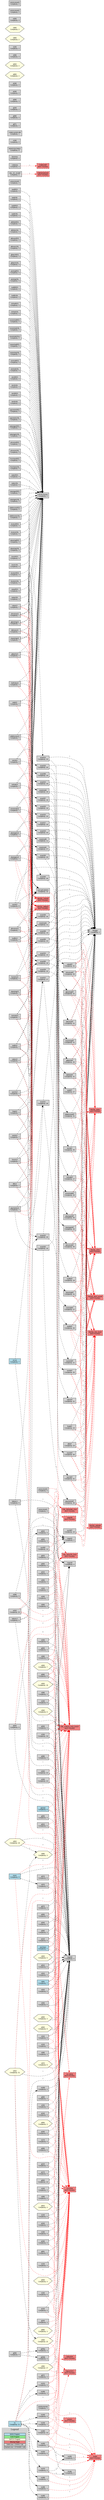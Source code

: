 digraph CallGraph {
    rankdir=LR;
    node [fontname="Arial", fontsize=10];
    edge [fontname="Arial", fontsize=8];

    subgraph cluster_legend {
        label="Legend";
        style=filled;
        color=lightgrey;
        node [shape=plaintext];
        legend [label=<
            <TABLE BORDER="0" CELLBORDER="1" CELLSPACING="0">
                <TR><TD BGCOLOR="lightblue">MAIN Program</TD></TR>
                <TR><TD BGCOLOR="lightgreen">SUB Program</TD></TR>
                <TR><TD BGCOLOR="lightyellow">BATCH Program</TD></TR>
                <TR><TD BGCOLOR="lightcoral">Missing Target</TD></TR>
                <TR><TD>Solid Line = STATIC Call</TD></TR>
                <TR><TD>Dashed Line = DYNAMIC Call</TD></TR>
            </TABLE>
        >];
    }

    "ACAS-Sysout" [shape=box, style="filled", fillcolor="lightgray", label="ACAS-Sysout\nComplexity: 2"];
    "ACAS" [shape=box, style="filled", fillcolor="lightblue", label="ACAS\nComplexity: 7"];
    "acas-get-params" [shape=box, style="filled", fillcolor="lightgray", label="acas-get-params\nComplexity: 10"];
    "takeon-1" [shape=box, style="filled", fillcolor="lightgray", label="takeon-1\nComplexity: 5"];
    "takeon-2" [shape=box, style="filled", fillcolor="lightgray", label="takeon-2\nComplexity: 5"];
    "acas000" [shape=box, style="filled", fillcolor="lightgray", label="acas000\nComplexity: 18"];
    "acas004" [shape=box, style="filled", fillcolor="lightgray", label="acas004\nComplexity: 26"];
    "acas005" [shape=box, style="filled", fillcolor="lightgray", label="acas005\nComplexity: 25"];
    "acas006" [shape=box, style="filled", fillcolor="lightgray", label="acas006\nComplexity: 18"];
    "acas007" [shape=box, style="filled", fillcolor="lightgray", label="acas007\nComplexity: 18"];
    "acas008" [shape=box, style="filled", fillcolor="lightgray", label="acas008\nComplexity: 19"];
    "acas010" [shape=box, style="filled", fillcolor="lightgray", label="acas010\nComplexity: 15"];
    "acas011" [shape=box, style="filled", fillcolor="lightgray", label="acas011\nComplexity: 28"];
    "acas012" [shape=box, style="filled", fillcolor="lightgray", label="acas012\nComplexity: 27"];
    "acas013" [shape=box, style="filled", fillcolor="lightgray", label="acas013\nComplexity: 25"];
    "acas014" [shape=box, style="filled", fillcolor="lightgray", label="acas014\nComplexity: 18"];
    "acas015" [shape=box, style="filled", fillcolor="lightgray", label="acas015\nComplexity: 25"];
    "acas016" [shape=box, style="filled", fillcolor="lightgray", label="acas016\nComplexity: 26"];
    "acas017" [shape=box, style="filled", fillcolor="lightgray", label="acas017\nComplexity: 18"];
    "acas019" [shape=box, style="filled", fillcolor="lightgray", label="acas019\nComplexity: 25"];
    "acas022" [shape=box, style="filled", fillcolor="lightgray", label="acas022\nComplexity: 26"];
    "acas023" [shape=box, style="filled", fillcolor="lightgray", label="acas023\nComplexity: 18"];
    "acas026" [shape=box, style="filled", fillcolor="lightgray", label="acas026\nComplexity: 26"];
    "acas029" [shape=box, style="filled", fillcolor="lightgray", label="acas029\nComplexity: 25"];
    "acas030" [shape=box, style="filled", fillcolor="lightgray", label="acas030\nComplexity: 26"];
    "acas032" [shape=box, style="filled", fillcolor="lightgray", label="acas032\nComplexity: 18"];
    "acasconvert1" [shape=box, style="filled", fillcolor="lightgray", label="acasconvert1\nComplexity: 5"];
    "acasconvert2" [shape=box, style="filled", fillcolor="lightgray", label="acasconvert2\nComplexity: 2"];
    "acasconvert3" [shape=box, style="filled", fillcolor="lightgray", label="acasconvert3\nComplexity: 5"];
    "acasirsub1" [shape=box, style="filled", fillcolor="lightgray", label="acasirsub1\nComplexity: 27"];
    "acasirsub3" [shape=box, style="filled", fillcolor="lightgray", label="acasirsub3\nComplexity: 11"];
    "acasirsub4" [shape=box, style="filled", fillcolor="lightgray", label="acasirsub4\nComplexity: 18"];
    "acasirsub5" [shape=box, style="filled", fillcolor="lightgray", label="acasirsub5\nComplexity: 11"];
    "analLD" [shape=box, style="filled", fillcolor="lightgray", label="analLD\nComplexity: 7"];
    "analMT" [shape=box, style="filled", fillcolor="lightgray", label="analMT\nComplexity: 27"];
    "analRES" [shape=box, style="filled", fillcolor="lightgray", label="analRES\nComplexity: 3"];
    "analUNL" [shape=box, style="filled", fillcolor="lightgray", label="analUNL\nComplexity: 3"];
    "auditLD" [shape=box, style="filled", fillcolor="lightgray", label="auditLD\nComplexity: 7"];
    "auditLD" [shape=box, style="filled", fillcolor="lightgray", label="auditLD\nComplexity: 7"];
    "auditMT" [shape=box, style="filled", fillcolor="lightgray", label="auditMT\nComplexity: 30"];
    "auditRES" [shape=box, style="filled", fillcolor="lightgray", label="auditRES\nComplexity: 3"];
    "auditUNL" [shape=box, style="filled", fillcolor="lightgray", label="auditUNL\nComplexity: 3"];
    "CBL_OC_DUMP" [shape=box, style="filled", fillcolor="lightgray", label="CBL_OC_DUMP\nComplexity: 6"];
    "cobdump" [shape=box, style="filled", fillcolor="lightgray", label="cobdump\nComplexity: 3"];
    "DelFolioLD" [shape=box, style="filled", fillcolor="lightgray", label="DelFolioLD\nComplexity: 7"];
    "delfolioMT" [shape=box, style="filled", fillcolor="lightgray", label="delfolioMT\nComplexity: 31"];
    "delfolioRES" [shape=box, style="filled", fillcolor="lightgray", label="delfolioRES\nComplexity: 3"];
    "delfolioUNL" [shape=box, style="filled", fillcolor="lightgray", label="delfolioUNL\nComplexity: 3"];
    "deliveryLD" [shape=box, style="filled", fillcolor="lightgray", label="deliveryLD\nComplexity: 7"];
    "deliveryMT" [shape=box, style="filled", fillcolor="lightgray", label="deliveryMT\nComplexity: 31"];
    "deliveryRES" [shape=box, style="filled", fillcolor="lightgray", label="deliveryRES\nComplexity: 3"];
    "deliveryUNL" [shape=box, style="filled", fillcolor="lightgray", label="deliveryUNL\nComplexity: 3"];
    "dfltLD" [shape=box, style="filled", fillcolor="lightgray", label="dfltLD\nComplexity: 7"];
    "dfltMT" [shape=box, style="filled", fillcolor="lightgray", label="dfltMT\nComplexity: 19"];
    "dummmy" [shape=box, style="filled", fillcolor="lightgray", label="dummmy\nComplexity: 2"];
    "fhlogger" [shape=box, style="filled", fillcolor="lightgray", label="fhlogger\nComplexity: 2"];
    "finalLD" [shape=box, style="filled", fillcolor="lightgray", label="finalLD\nComplexity: 7"];
    "finalMT" [shape=box, style="filled", fillcolor="lightgray", label="finalMT\nComplexity: 19"];
    "glbatchLD" [shape=box, style="filled", fillcolor="lightgray", label="glbatchLD\nComplexity: 7"];
    "glbatchMT" [shape=box, style="filled", fillcolor="lightgray", label="glbatchMT\nComplexity: 30"];
    "glbatchRES" [shape=box, style="filled", fillcolor="lightgray", label="glbatchRES\nComplexity: 3"];
    "glbatchUNL" [shape=box, style="filled", fillcolor="lightgray", label="glbatchUNL\nComplexity: 3"];
    "glpostingLD" [shape=box, style="filled", fillcolor="lightgray", label="glpostingLD\nComplexity: 7"];
    "glpostingMT" [shape=box, style="filled", fillcolor="lightgray", label="glpostingMT\nComplexity: 31"];
    "postingRES" [shape=box, style="filled", fillcolor="lightgray", label="postingRES\nComplexity: 3"];
    "postingUNL" [shape=box, style="filled", fillcolor="lightgray", label="postingUNL\nComplexity: 3"];
    "irsdfltLD" [shape=box, style="filled", fillcolor="lightgray", label="irsdfltLD\nComplexity: 7"];
    "irsdfltMT" [shape=box, style="filled", fillcolor="lightgray", label="irsdfltMT\nComplexity: 18"];
    "irsdfltRES" [shape=box, style="filled", fillcolor="lightgray", label="irsdfltRES\nComplexity: 3"];
    "irsdfltUNL" [shape=box, style="filled", fillcolor="lightgray", label="irsdfltUNL\nComplexity: 3"];
    "irsfinalLD" [shape=box, style="filled", fillcolor="lightgray", label="irsfinalLD\nComplexity: 7"];
    "irsfinalMT" [shape=box, style="filled", fillcolor="lightgray", label="irsfinalMT\nComplexity: 17"];
    "irsfinalRES" [shape=box, style="filled", fillcolor="lightgray", label="irsfinalRES\nComplexity: 3"];
    "irsfinalUNL" [shape=box, style="filled", fillcolor="lightgray", label="irsfinalUNL\nComplexity: 3"];
    "irsnominalLD" [shape=box, style="filled", fillcolor="lightgray", label="irsnominalLD\nComplexity: 7"];
    "irsnominalMT" [shape=box, style="filled", fillcolor="lightgray", label="irsnominalMT\nComplexity: 34"];
    "irsnominalRES" [shape=box, style="filled", fillcolor="lightgray", label="irsnominalRES\nComplexity: 3"];
    "irsnominalUNL" [shape=box, style="filled", fillcolor="lightgray", label="irsnominalUNL\nComplexity: 3"];
    "irsnominalUNL2" [shape=box, style="filled", fillcolor="lightgray", label="irsnominalUNL2\nComplexity: 3"];
    "irspostingLD" [shape=box, style="filled", fillcolor="lightgray", label="irspostingLD\nComplexity: 7"];
    "irspostingMT" [shape=box, style="filled", fillcolor="lightgray", label="irspostingMT\nComplexity: 31"];
    "irspostingRES" [shape=box, style="filled", fillcolor="lightgray", label="irspostingRES\nComplexity: 3"];
    "irspostingUNL" [shape=box, style="filled", fillcolor="lightgray", label="irspostingUNL\nComplexity: 3"];
    "MAKESQLTABLE" [shape=box, style="filled", fillcolor="lightgray", label="MAKESQLTABLE\nComplexity: 8"];
    "MAKESQLTABLE" [shape=box, style="filled", fillcolor="lightgray", label="MAKESQLTABLE\nComplexity: 8"];
    "maps01" [shape=box, style="filled", fillcolor="lightgray", label="maps01\nComplexity: 2"];
    "maps04" [shape=box, style="filled", fillcolor="lightgray", label="maps04\nComplexity: 3"];
    "maps09" [shape=box, style="filled", fillcolor="lightgray", label="maps09\nComplexity: 4"];
    "nominalLD" [shape=box, style="filled", fillcolor="lightgray", label="nominalLD\nComplexity: 7"];
    "nominalMT" [shape=box, style="filled", fillcolor="lightgray", label="nominalMT\nComplexity: 27"];
    "nominalRES" [shape=box, style="filled", fillcolor="lightgray", label="nominalRES\nComplexity: 3"];
    "nominalUNL" [shape=box, style="filled", fillcolor="lightgray", label="nominalUNL\nComplexity: 3"];
    "otm3LD" [shape=box, style="filled", fillcolor="lightgray", label="otm3LD\nComplexity: 7"];
    "otm3MT" [shape=box, style="filled", fillcolor="lightgray", label="otm3MT\nComplexity: 35"];
    "otm3RES" [shape=box, style="filled", fillcolor="lightgray", label="otm3RES\nComplexity: 3"];
    "otm3UNL" [shape=box, style="filled", fillcolor="lightgray", label="otm3UNL\nComplexity: 3"];
    "otm5LD" [shape=box, style="filled", fillcolor="lightgray", label="otm5LD\nComplexity: 7"];
    "otm5MT" [shape=box, style="filled", fillcolor="lightgray", label="otm5MT\nComplexity: 35"];
    "otm5RES" [shape=box, style="filled", fillcolor="lightgray", label="otm5RES\nComplexity: 3"];
    "otm5UNL" [shape=box, style="filled", fillcolor="lightgray", label="otm5UNL\nComplexity: 3"];
    "paymentsLD" [shape=box, style="filled", fillcolor="lightgray", label="paymentsLD\nComplexity: 7"];
    "paymentsMT" [shape=box, style="filled", fillcolor="lightgray", label="paymentsMT\nComplexity: 36"];
    "paymentsRES" [shape=box, style="filled", fillcolor="lightgray", label="paymentsRES\nComplexity: 3"];
    "paymentsUNL" [shape=box, style="filled", fillcolor="lightgray", label="paymentsUNL\nComplexity: 3"];
    "plautogenLD" [shape=box, style="filled", fillcolor="lightgray", label="plautogenLD\nComplexity: 7"];
    "plautogenMT" [shape=box, style="filled", fillcolor="lightgray", label="plautogenMT\nComplexity: 45"];
    "plautogenRES" [shape=box, style="filled", fillcolor="lightgray", label="plautogenRES\nComplexity: 3"];
    "plautogenUNL" [shape=box, style="filled", fillcolor="lightgray", label="plautogenUNL\nComplexity: 3"];
    "plinvoiceLD" [shape=box, style="filled", fillcolor="lightgray", label="plinvoiceLD\nComplexity: 7"];
    "plinvoiceMT" [shape=box, style="filled", fillcolor="lightgray", label="plinvoiceMT\nComplexity: 45"];
    "pInvoiceRES" [shape=box, style="filled", fillcolor="lightgray", label="pInvoiceRES\nComplexity: 3"];
    "pInvoiceUNL" [shape=box, style="filled", fillcolor="lightgray", label="pInvoiceUNL\nComplexity: 3"];
    "purchLD" [shape=box, style="filled", fillcolor="lightgray", label="purchLD\nComplexity: 7"];
    "purchMT" [shape=box, style="filled", fillcolor="lightgray", label="purchMT\nComplexity: 31"];
    "PurchaseRES" [shape=box, style="filled", fillcolor="lightgray", label="PurchaseRES\nComplexity: 3"];
    "PurchaseUNL" [shape=box, style="filled", fillcolor="lightgray", label="PurchaseUNL\nComplexity: 3"];
    "salesLD" [shape=box, style="filled", fillcolor="lightgray", label="salesLD\nComplexity: 7"];
    "salesMT" [shape=box, style="filled", fillcolor="lightgray", label="salesMT\nComplexity: 31"];
    "salesRES" [shape=box, style="filled", fillcolor="lightgray", label="salesRES\nComplexity: 3"];
    "salesUNL" [shape=box, style="filled", fillcolor="lightgray", label="salesUNL\nComplexity: 3"];
    "sendsomemail" [shape=box, style="filled", fillcolor="lightgray", label="sendsomemail\nComplexity: 3"];
    "sendsomemail" [shape=box, style="filled", fillcolor="lightgray", label="sendsomemail\nComplexity: 2"];
    "slautogenLD" [shape=box, style="filled", fillcolor="lightgray", label="slautogenLD\nComplexity: 7"];
    "slautogenMT" [shape=box, style="filled", fillcolor="lightgray", label="slautogenMT\nComplexity: 45"];
    "slautogenRES" [shape=box, style="filled", fillcolor="lightgray", label="slautogenRES\nComplexity: 3"];
    "slautogenUNL" [shape=box, style="filled", fillcolor="lightgray", label="slautogenUNL\nComplexity: 3"];
    "sldelinvnosLD" [shape=box, style="filled", fillcolor="lightgray", label="sldelinvnosLD\nComplexity: 7"];
    "sldelinvnosMT" [shape=box, style="filled", fillcolor="lightgray", label="sldelinvnosMT\nComplexity: 31"];
    "sldelinvnosRES" [shape=box, style="filled", fillcolor="lightgray", label="sldelinvnosRES\nComplexity: 3"];
    "sldelinvnosUNL" [shape=box, style="filled", fillcolor="lightgray", label="sldelinvnosUNL\nComplexity: 3"];
    "slinvoiceLD" [shape=box, style="filled", fillcolor="lightgray", label="slinvoiceLD\nComplexity: 7"];
    "slinvoiceMT" [shape=box, style="filled", fillcolor="lightgray", label="slinvoiceMT\nComplexity: 45"];
    "invoiceRES" [shape=box, style="filled", fillcolor="lightgray", label="invoiceRES\nComplexity: 3"];
    "invoiceUNL" [shape=box, style="filled", fillcolor="lightgray", label="invoiceUNL\nComplexity: 3"];
    "slpostingLD" [shape=box, style="filled", fillcolor="lightgray", label="slpostingLD\nComplexity: 7"];
    "slpostingMT" [shape=box, style="filled", fillcolor="lightgray", label="slpostingMT\nComplexity: 31"];
    "slpostingRES" [shape=box, style="filled", fillcolor="lightgray", label="slpostingRES\nComplexity: 3"];
    "slpostingUNL" [shape=box, style="filled", fillcolor="lightgray", label="slpostingUNL\nComplexity: 3"];
    "StockLD" [shape=box, style="filled", fillcolor="lightgray", label="StockLD\nComplexity: 7"];
    "stockMT" [shape=box, style="filled", fillcolor="lightgray", label="stockMT\nComplexity: 30"];
    "stockRES" [shape=box, style="filled", fillcolor="lightgray", label="stockRES\nComplexity: 3"];
    "stockUNL" [shape=box, style="filled", fillcolor="lightgray", label="stockUNL\nComplexity: 3"];
    "sys002" [shape=box, style="filled", fillcolor="lightgray", label="sys002\nComplexity: 13"];
    "sys4LD" [shape=box, style="filled", fillcolor="lightgray", label="sys4LD\nComplexity: 8"];
    "sys4MT" [shape=box, style="filled", fillcolor="lightgray", label="sys4MT\nComplexity: 19"];
    "SystemLD" [shape=box, style="filled", fillcolor="lightgray", label="SystemLD\nComplexity: 7"];
    "systemMT" [shape=box, style="filled", fillcolor="lightgray", label="systemMT\nComplexity: 21"];
    "SystemRES" [shape=box, style="filled", fillcolor="lightgray", label="SystemRES\nComplexity: 3"];
    "SystemUNL" [shape=box, style="filled", fillcolor="lightgray", label="SystemUNL\nComplexity: 3"];
    "valueLD" [shape=box, style="filled", fillcolor="lightgray", label="valueLD\nComplexity: 7"];
    "valueMT" [shape=box, style="filled", fillcolor="lightgray", label="valueMT\nComplexity: 31"];
    "valueRES" [shape=box, style="filled", fillcolor="lightgray", label="valueRES\nComplexity: 3"];
    "valueUNL" [shape=box, style="filled", fillcolor="lightgray", label="valueUNL\nComplexity: 3"];
    "xl150" [shape=box, style="filled", fillcolor="lightgray", label="xl150\nComplexity: 33"];
    "xl160" [shape=box, style="filled", fillcolor="lightgray", label="xl160\nComplexity: 2"];
    "create-system-dat" [shape=box, style="filled", fillcolor="lightgray", label="create-system-dat\nComplexity: 1"];
    "dummmy" [shape=box, style="filled", fillcolor="lightgray", label="dummmy\nComplexity: 2"];
    "general" [shape=box, style="filled", fillcolor="lightblue", label="general\nComplexity: 6"];
    "gl000" [shape=box, style="filled", fillcolor="lightgray", label="gl000\nComplexity: 4"];
    "gl020" [shape=box, style="filled", fillcolor="lightgray", label="gl020\nComplexity: 4"];
    "gl030" [shape=box, style="filled", fillcolor="lightgray", label="gl030\nComplexity: 10"];
    "gl050" [shape=box, style="filled", fillcolor="lightgray", label="gl050\nComplexity: 4"];
    "gl051" [shape=box, style="filled", fillcolor="lightgray", label="gl051\nComplexity: 6"];
    "gl060" [shape=box, style="filled", fillcolor="lightgray", label="gl060\nComplexity: 4"];
    "gl070" [shape=box, style="filled", fillcolor="lightgray", label="gl070\nComplexity: 3"];
    "gl071" [shape=box, style="filled", fillcolor="lightgray", label="gl071\nComplexity: 2"];
    "gl072" [shape=box, style="filled", fillcolor="lightgray", label="gl072\nComplexity: 3"];
    "gl080" [shape=box, style="filled", fillcolor="lightgray", label="gl080\nComplexity: 3"];
    "gl090" [shape=box, style="filled", fillcolor="lightgray", label="gl090\nComplexity: 4"];
    "gl090a" [shape=box, style="filled", fillcolor="lightgray", label="gl090a\nComplexity: 3"];
    "gl090b" [shape=box, style="filled", fillcolor="lightgray", label="gl090b\nComplexity: 3"];
    "gl100" [shape=box, style="filled", fillcolor="lightgray", label="gl100\nComplexity: 2"];
    "gl105" [shape=box, style="filled", fillcolor="lightgray", label="gl105\nComplexity: 3"];
    "gl120" [shape=box, style="filled", fillcolor="lightgray", label="gl120\nComplexity: 4"];
    "dummmy" [shape=box, style="filled", fillcolor="lightgray", label="dummmy\nComplexity: 2"];
    "irs" [shape=box, style="filled", fillcolor="lightblue", label="irs\nComplexity: 21"];
    "irs000" [shape=box, style="filled", fillcolor="lightgray", label="irs000\nComplexity: 3"];
    "irs010" [shape=box, style="filled", fillcolor="lightgray", label="irs010\nComplexity: 8"];
    "irs020" [shape=box, style="filled", fillcolor="lightgray", label="irs020\nComplexity: 6"];
    "irs030" [shape=box, style="filled", fillcolor="lightgray", label="irs030\nComplexity: 7"];
    "irs040" [shape=box, style="filled", fillcolor="lightgray", label="irs040\nComplexity: 4"];
    "irs050" [shape=box, style="filled", fillcolor="lightgray", label="irs050\nComplexity: 7"];
    "irs055" [shape=box, style="filled", fillcolor="lightgray", label="irs055\nComplexity: 3"];
    "irs060" [shape=box, style="filled", fillcolor="lightgray", label="irs060\nComplexity: 10"];
    "irs065" [shape=box, style="filled", fillcolor="lightgray", label="irs065\nComplexity: 3"];
    "irs070" [shape=box, style="filled", fillcolor="lightgray", label="irs070\nComplexity: 8"];
    "irs080" [shape=box, style="filled", fillcolor="lightgray", label="irs080\nComplexity: 3"];
    "irs085" [shape=box, style="filled", fillcolor="lightgray", label="irs085\nComplexity: 3"];
    "irs090" [shape=box, style="filled", fillcolor="lightgray", label="irs090\nComplexity: 3"];
    "irsubp" [shape=box, style="filled", fillcolor="lightgray", label="irsubp\nComplexity: 2"];
    "dummmy" [shape=box, style="filled", fillcolor="lightgray", label="dummmy\nComplexity: 2"];
    "pl000" [shape=box, style="filled", fillcolor="lightgray", label="pl000\nComplexity: 4"];
    "pl010" [shape=box, style="filled", fillcolor="lightgray", label="pl010\nComplexity: 5"];
    "pl015" [shape=box, style="filled", fillcolor="lightgray", label="pl015\nComplexity: 5"];
    "pl020" [shape=box, style="filled", fillcolor="lightgray", label="pl020\nComplexity: 8"];
    "pl025" [shape=box, style="filled", fillcolor="lightgray", label="pl025\nComplexity: 3"];
    "pl030" [shape=box, style="filled", fillcolor="lightgray", label="pl030\nComplexity: 4"];
    "pl040" [shape=box, style="filled", fillcolor="lightgray", label="pl040\nComplexity: 3"];
    "pl050" [shape=box, style="filled", fillcolor="lightgray", label="pl050\nComplexity: 5"];
    "pl055" [shape=box, style="filled", fillcolor="lightgray", label="pl055\nComplexity: 3"];
    "pl060" [shape=box, style="filled", fillcolor="lightgray", label="pl060\nComplexity: 8"];
    "pl070" [shape=box, style="filled", fillcolor="lightgray", label="pl070\nComplexity: 6"];
    "pl080" [shape=box, style="filled", fillcolor="lightgray", label="pl080\nComplexity: 4"];
    "pl085" [shape=box, style="filled", fillcolor="lightgray", label="pl085\nComplexity: 3"];
    "pl090" [shape=box, style="filled", fillcolor="lightgray", label="pl090\nComplexity: 3"];
    "pl095" [shape=box, style="filled", fillcolor="lightgray", label="pl095\nComplexity: 6"];
    "pl100" [shape=box, style="filled", fillcolor="lightgray", label="pl100\nComplexity: 4"];
    "pl115" [shape=box, style="filled", fillcolor="lightgray", label="pl115\nComplexity: 4"];
    "pl120" [shape=box, style="filled", fillcolor="lightgray", label="pl120\nComplexity: 8"];
    "pl130" [shape=box, style="filled", fillcolor="lightgray", label="pl130\nComplexity: 4"];
    "pl140" [shape=box, style="filled", fillcolor="lightgray", label="pl140\nComplexity: 5"];
    "pl160" [shape=box, style="filled", fillcolor="lightgray", label="pl160\nComplexity: 6"];
    "pl165" [shape=box, style="filled", fillcolor="lightgray", label="pl165\nComplexity: 2"];
    "pl170" [shape=box, style="filled", fillcolor="lightgray", label="pl170\nComplexity: 4"];
    "pl180" [shape=box, style="filled", fillcolor="lightgray", label="pl180\nComplexity: 2"];
    "pl190" [shape=box, style="filled", fillcolor="lightgray", label="pl190\nComplexity: 4"];
    "pl800" [shape=hexagon, style="filled", fillcolor="lightyellow", label="pl800\nComplexity: 2"];
    "pl900" [shape=hexagon, style="filled", fillcolor="lightyellow", label="pl900\nComplexity: 3"];
    "pl910" [shape=hexagon, style="filled", fillcolor="lightyellow", label="pl910\nComplexity: 4"];
    "pl920" [shape=hexagon, style="filled", fillcolor="lightyellow", label="pl920\nComplexity: 2"];
    "pl930" [shape=hexagon, style="filled", fillcolor="lightyellow", label="pl930\nComplexity: 4"];
    "pl940" [shape=hexagon, style="filled", fillcolor="lightyellow", label="pl940\nComplexity: 8"];
    "pl950" [shape=hexagon, style="filled", fillcolor="lightyellow", label="pl950\nComplexity: 4"];
    "pl960" [shape=hexagon, style="filled", fillcolor="lightyellow", label="pl960\nComplexity: 3"];
    "purchase" [shape=box, style="filled", fillcolor="lightblue", label="purchase\nComplexity: 7"];
    "sl810" [shape=hexagon, style="filled", fillcolor="lightyellow", label="sl810\nComplexity: 18"];
    "sl820" [shape=hexagon, style="filled", fillcolor="lightyellow", label="sl820\nComplexity: 5"];
    "sl830" [shape=hexagon, style="filled", fillcolor="lightyellow", label="sl830\nComplexity: 7"];
    "dummmy" [shape=box, style="filled", fillcolor="lightgray", label="dummmy\nComplexity: 2"];
    "sales" [shape=box, style="filled", fillcolor="lightblue", label="sales\nComplexity: 7"];
    "sl000" [shape=box, style="filled", fillcolor="lightgray", label="sl000\nComplexity: 4"];
    "sl010" [shape=box, style="filled", fillcolor="lightgray", label="sl010\nComplexity: 5"];
    "sl020" [shape=box, style="filled", fillcolor="lightgray", label="sl020\nComplexity: 5"];
    "sl050" [shape=box, style="filled", fillcolor="lightgray", label="sl050\nComplexity: 6"];
    "sl055" [shape=box, style="filled", fillcolor="lightgray", label="sl055\nComplexity: 3"];
    "sl060" [shape=box, style="filled", fillcolor="lightgray", label="sl060\nComplexity: 8"];
    "sl070" [shape=box, style="filled", fillcolor="lightgray", label="sl070\nComplexity: 6"];
    "sl080" [shape=box, style="filled", fillcolor="lightgray", label="sl080\nComplexity: 4"];
    "sl085" [shape=box, style="filled", fillcolor="lightgray", label="sl085\nComplexity: 3"];
    "sl090" [shape=box, style="filled", fillcolor="lightgray", label="sl090\nComplexity: 3"];
    "sl095" [shape=box, style="filled", fillcolor="lightgray", label="sl095\nComplexity: 6"];
    "sl100" [shape=box, style="filled", fillcolor="lightgray", label="sl100\nComplexity: 4"];
    "sl110" [shape=box, style="filled", fillcolor="lightgray", label="sl110\nComplexity: 9"];
    "sl115" [shape=box, style="filled", fillcolor="lightgray", label="sl115\nComplexity: 4"];
    "sl120" [shape=box, style="filled", fillcolor="lightgray", label="sl120\nComplexity: 7"];
    "sl130" [shape=box, style="filled", fillcolor="lightgray", label="sl130\nComplexity: 4"];
    "sl140" [shape=box, style="filled", fillcolor="lightgray", label="sl140\nComplexity: 5"];
    "sl160" [shape=box, style="filled", fillcolor="lightgray", label="sl160\nComplexity: 6"];
    "sl165" [shape=box, style="filled", fillcolor="lightgray", label="sl165\nComplexity: 2"];
    "sl170" [shape=box, style="filled", fillcolor="lightgray", label="sl170\nComplexity: 4"];
    "sl180" [shape=box, style="filled", fillcolor="lightgray", label="sl180\nComplexity: 4"];
    "sl190" [shape=box, style="filled", fillcolor="lightgray", label="sl190\nComplexity: 8"];
    "sl200" [shape=box, style="filled", fillcolor="lightgray", label="sl200\nComplexity: 4"];
    "sl800" [shape=hexagon, style="filled", fillcolor="lightyellow", label="sl800\nComplexity: 2"];
    "sl810" [shape=hexagon, style="filled", fillcolor="lightyellow", label="sl810\nComplexity: 18"];
    "sl820" [shape=hexagon, style="filled", fillcolor="lightyellow", label="sl820\nComplexity: 5"];
    "sl830" [shape=hexagon, style="filled", fillcolor="lightyellow", label="sl830\nComplexity: 7"];
    "sl900" [shape=hexagon, style="filled", fillcolor="lightyellow", label="sl900\nComplexity: 2"];
    "sl910" [shape=hexagon, style="filled", fillcolor="lightyellow", label="sl910\nComplexity: 31"];
    "sl920" [shape=hexagon, style="filled", fillcolor="lightyellow", label="sl920\nComplexity: 19"];
    "sl930" [shape=hexagon, style="filled", fillcolor="lightyellow", label="sl930\nComplexity: 22"];
    "sl940" [shape=hexagon, style="filled", fillcolor="lightyellow", label="sl940\nComplexity: 6"];
    "sl950" [shape=hexagon, style="filled", fillcolor="lightyellow", label="sl950\nComplexity: 17"];
    "sl960" [shape=hexagon, style="filled", fillcolor="lightyellow", label="sl960\nComplexity: 3"];
    "sl970" [shape=hexagon, style="filled", fillcolor="lightyellow", label="sl970\nComplexity: 6"];
    "acasconvert1" [shape=box, style="filled", fillcolor="lightgray", label="acasconvert1\nComplexity: 2"];
    "dummmy" [shape=box, style="filled", fillcolor="lightgray", label="dummmy\nComplexity: 2"];
    "st000" [shape=box, style="filled", fillcolor="lightgray", label="st000\nComplexity: 4"];
    "st010" [shape=box, style="filled", fillcolor="lightgray", label="st010\nComplexity: 23"];
    "st020" [shape=box, style="filled", fillcolor="lightgray", label="st020\nComplexity: 22"];
    "st030" [shape=box, style="filled", fillcolor="lightgray", label="st030\nComplexity: 22"];
    "st040" [shape=box, style="filled", fillcolor="lightgray", label="st040\nComplexity: 7"];
    "st050" [shape=box, style="filled", fillcolor="lightgray", label="st050\nComplexity: 4"];
    "st060" [shape=box, style="filled", fillcolor="lightgray", label="st060\nComplexity: 9"];
    "stock" [shape=box, style="filled", fillcolor="lightblue", label="stock\nComplexity: 9"];
    "stockconvert2" [shape=box, style="filled", fillcolor="lightgray", label="stockconvert2\nComplexity: 2"];
    "stockconvert3" [shape=box, style="filled", fillcolor="lightgray", label="stockconvert3\nComplexity: 2"];
    "C$PARAMSIZE" [shape=box, style="filled,dashed", fillcolor="lightcoral", label="C$PARAMSIZE\n(NOT FOUND)"];
    "MySQL_commit" [shape=box, style="filled,dashed", fillcolor="lightcoral", label="MySQL_commit\n(NOT FOUND)"];
    "MySQL_rollback" [shape=box, style="filled,dashed", fillcolor="lightcoral", label="MySQL_rollback\n(NOT FOUND)"];
    "CBL_CHECK_FILE_EXIST" [shape=box, style="filled,dashed", fillcolor="lightcoral", label="CBL_CHECK_FILE_EXIST\n(NOT FOUND)"];
    "CBL_RENAME_FILE" [shape=box, style="filled,dashed", fillcolor="lightcoral", label="CBL_RENAME_FILE\n(NOT FOUND)"];
    "CBL_DELETE_FILE" [shape=box, style="filled,dashed", fillcolor="lightcoral", label="CBL_DELETE_FILE\n(NOT FOUND)"];
    "MySQL_errno" [shape=box, style="filled,dashed", fillcolor="lightcoral", label="MySQL_errno\n(NOT FOUND)"];
    "MySQL_fetch_record" [shape=box, style="filled,dashed", fillcolor="lightcoral", label="MySQL_fetch_record\n(NOT FOUND)"];
    "MySQL_free_result" [shape=box, style="filled,dashed", fillcolor="lightcoral", label="MySQL_free_result\n(NOT FOUND)"];
    "MySQL_query" [shape=box, style="filled,dashed", fillcolor="lightcoral", label="MySQL_query\n(NOT FOUND)"];
    "COBDUMP" [shape=box, style="filled,dashed", fillcolor="lightcoral", label="COBDUMP\n(NOT FOUND)"];
    "SYSTEM" [shape=box, style="filled,dashed", fillcolor="lightcoral", label="SYSTEM\n(NOT FOUND)"];
    "irsubn" [shape=box, style="filled,dashed", fillcolor="lightcoral", label="irsubn\n(NOT FOUND)"];
    "scr_dump" [shape=box, style="filled,dashed", fillcolor="lightcoral", label="scr_dump\n(NOT FOUND)"];
    "C$JUSTIFY" [shape=box, style="filled,dashed", fillcolor="lightcoral", label="C$JUSTIFY\n(NOT FOUND)"];
    "MySQL_sqlstate" [shape=box, style="filled,dashed", fillcolor="lightcoral", label="MySQL_sqlstate\n(NOT FOUND)"];
    "system" [shape=box, style="filled,dashed", fillcolor="lightcoral", label="system\n(NOT FOUND)"];
    "C$SLEEP" [shape=box, style="filled,dashed", fillcolor="lightcoral", label="C$SLEEP\n(NOT FOUND)"];
    "maps99" [shape=box, style="filled,dashed", fillcolor="lightcoral", label="maps99\n(NOT FOUND)"];

    "ACAS" -> "acas000" [style="dashed", penwidth=1, color="black", label="1"];
    "ACAS" -> "maps04" [style="dashed", penwidth=1, color="black", label="2"];
    "CBL_OC_DUMP" -> "C$PARAMSIZE" [style="dashed", penwidth=1, color="red", label="1"];
    "DelFolioLD" -> "ACAS-Sysout" [style="dashed", penwidth=1, color="black", label="1"];
    "DelFolioLD" -> "MySQL_commit" [style="dashed", penwidth=1, color="red", label="1"];
    "DelFolioLD" -> "MySQL_rollback" [style="dashed", penwidth=1, color="red", label="1"];
    "DelFolioLD" -> "acas-get-params" [style="dashed", penwidth=1, color="black", label="1"];
    "DelFolioLD" -> "acas023" [style="dashed", penwidth=1, color="black", label="1"];
    "PurchaseRES" -> "ACAS-Sysout" [style="dashed", penwidth=1, color="black", label="1"];
    "PurchaseUNL" -> "ACAS-Sysout" [style="dashed", penwidth=1, color="black", label="1"];
    "StockLD" -> "ACAS-Sysout" [style="dashed", penwidth=1, color="black", label="1"];
    "StockLD" -> "MySQL_commit" [style="dashed", penwidth=1, color="red", label="1"];
    "StockLD" -> "MySQL_rollback" [style="dashed", penwidth=1, color="red", label="1"];
    "StockLD" -> "acas-get-params" [style="dashed", penwidth=1, color="black", label="1"];
    "StockLD" -> "acas011" [style="dashed", penwidth=1, color="black", label="1"];
    "SystemLD" -> "ACAS-Sysout" [style="dashed", penwidth=1, color="black", label="1"];
    "SystemLD" -> "MySQL_commit" [style="dashed", penwidth=1, color="red", label="1"];
    "SystemLD" -> "MySQL_rollback" [style="dashed", penwidth=1, color="red", label="1"];
    "SystemLD" -> "acas-get-params" [style="dashed", penwidth=1, color="black", label="1"];
    "SystemLD" -> "acas000" [style="dashed", penwidth=1, color="black", label="1"];
    "SystemRES" -> "ACAS-Sysout" [style="dashed", penwidth=1, color="black", label="1"];
    "SystemUNL" -> "ACAS-Sysout" [style="dashed", penwidth=1, color="black", label="1"];
    "acas-get-params" -> "CBL_CHECK_FILE_EXIST" [style="dashed", penwidth=1, color="red", label="1"];
    "acas000" -> "fhlogger" [style="dashed", penwidth=1, color="black", label="1"];
    "acas000" -> "systemMT" [style="dashed", penwidth=1, color="black", label="1"];
    "acas004" -> "fhlogger" [style="dashed", penwidth=1, color="black", label="1"];
    "acas004" -> "slautogenMT" [style="dashed", penwidth=1, color="black", label="1"];
    "acas005" -> "fhlogger" [style="dashed", penwidth=1, color="black", label="1"];
    "acas005" -> "nominalMT" [style="dashed", penwidth=1, color="black", label="1"];
    "acas006" -> "fhlogger" [style="dashed", penwidth=1, color="black", label="1"];
    "acas006" -> "glpostingMT" [style="dashed", penwidth=1, color="black", label="1"];
    "acas007" -> "fhlogger" [style="dashed", penwidth=1, color="black", label="1"];
    "acas007" -> "glbatchMT" [style="dashed", penwidth=1, color="black", label="1"];
    "acas008" -> "fhlogger" [style="dashed", penwidth=1, color="black", label="1"];
    "acas008" -> "slpostingMT" [style="dashed", penwidth=1, color="black", label="1"];
    "acas010" -> "auditMT" [style="dashed", penwidth=1, color="black", label="1"];
    "acas010" -> "fhlogger" [style="dashed", penwidth=1, color="black", label="1"];
    "acas011" -> "fhlogger" [style="dashed", penwidth=1, color="black", label="1"];
    "acas011" -> "stockMT" [style="dashed", penwidth=1, color="black", label="1"];
    "acas012" -> "fhlogger" [style="dashed", penwidth=1, color="black", label="1"];
    "acas012" -> "salesMT" [style="dashed", penwidth=1, color="black", label="1"];
    "acas013" -> "fhlogger" [style="dashed", penwidth=1, color="black", label="1"];
    "acas013" -> "valueMT" [style="dashed", penwidth=1, color="black", label="1"];
    "acas014" -> "deliveryMT" [style="dashed", penwidth=1, color="black", label="1"];
    "acas014" -> "fhlogger" [style="dashed", penwidth=1, color="black", label="1"];
    "acas015" -> "analMT" [style="dashed", penwidth=1, color="black", label="1"];
    "acas015" -> "fhlogger" [style="dashed", penwidth=1, color="black", label="1"];
    "acas016" -> "fhlogger" [style="dashed", penwidth=1, color="black", label="1"];
    "acas016" -> "slinvoiceMT" [style="dashed", penwidth=1, color="black", label="1"];
    "acas017" -> "fhlogger" [style="dashed", penwidth=1, color="black", label="1"];
    "acas017" -> "sldelinvnosMT" [style="dashed", penwidth=1, color="black", label="1"];
    "acas019" -> "fhlogger" [style="dashed", penwidth=1, color="black", label="1"];
    "acas019" -> "otm3MT" [style="dashed", penwidth=1, color="black", label="1"];
    "acas022" -> "fhlogger" [style="dashed", penwidth=1, color="black", label="1"];
    "acas022" -> "purchMT" [style="dashed", penwidth=1, color="black", label="1"];
    "acas023" -> "delfolioMT" [style="dashed", penwidth=1, color="black", label="1"];
    "acas023" -> "fhlogger" [style="dashed", penwidth=1, color="black", label="1"];
    "acas026" -> "fhlogger" [style="dashed", penwidth=1, color="black", label="1"];
    "acas026" -> "plinvoiceMT" [style="dashed", penwidth=1, color="black", label="1"];
    "acas029" -> "fhlogger" [style="dashed", penwidth=1, color="black", label="1"];
    "acas029" -> "otm5MT" [style="dashed", penwidth=1, color="black", label="1"];
    "acas030" -> "fhlogger" [style="dashed", penwidth=1, color="black", label="1"];
    "acas030" -> "plautogenMT" [style="dashed", penwidth=1, color="black", label="1"];
    "acas032" -> "fhlogger" [style="dashed", penwidth=1, color="black", label="1"];
    "acas032" -> "paymentsMT" [style="dashed", penwidth=1, color="black", label="1"];
    "acasconvert1" -> "CBL_CHECK_FILE_EXIST" [style="dashed", penwidth=1, color="red", label="1"];
    "acasconvert1" -> "CBL_RENAME_FILE" [style="dashed", penwidth=1, color="red", label="1"];
    "acasconvert3" -> "CBL_DELETE_FILE" [style="dashed", penwidth=1, color="red", label="1"];
    "acasconvert3" -> "CBL_RENAME_FILE" [style="dashed", penwidth=1, color="red", label="1"];
    "acasirsub1" -> "fhlogger" [style="dashed", penwidth=1, color="black", label="1"];
    "acasirsub1" -> "irsnominalMT" [style="dashed", penwidth=1, color="black", label="1"];
    "acasirsub3" -> "fhlogger" [style="dashed", penwidth=1, color="black", label="1"];
    "acasirsub3" -> "irsdfltMT" [style="dashed", penwidth=1, color="black", label="1"];
    "acasirsub4" -> "fhlogger" [style="dashed", penwidth=1, color="black", label="1"];
    "acasirsub4" -> "irspostingMT" [style="dashed", penwidth=1, color="black", label="1"];
    "acasirsub5" -> "fhlogger" [style="dashed", penwidth=1, color="black", label="1"];
    "acasirsub5" -> "irsfinalMT" [style="dashed", penwidth=1, color="black", label="1"];
    "analLD" -> "ACAS-Sysout" [style="dashed", penwidth=1, color="black", label="1"];
    "analLD" -> "MySQL_commit" [style="dashed", penwidth=1, color="red", label="1"];
    "analLD" -> "MySQL_rollback" [style="dashed", penwidth=1, color="red", label="1"];
    "analLD" -> "acas-get-params" [style="dashed", penwidth=1, color="black", label="1"];
    "analLD" -> "acas015" [style="dashed", penwidth=1, color="black", label="1"];
    "analMT" -> "MySQL_errno" [style="dashed", penwidth=1, color="red", label="5"];
    "analMT" -> "MySQL_fetch_record" [style="dashed", penwidth=1, color="red", label="2"];
    "analMT" -> "MySQL_free_result" [style="dashed", penwidth=1, color="red", label="1"];
    "analMT" -> "fhlogger" [style="dashed", penwidth=1, color="black", label="1"];
    "analRES" -> "ACAS-Sysout" [style="dashed", penwidth=1, color="black", label="1"];
    "analUNL" -> "ACAS-Sysout" [style="dashed", penwidth=1, color="black", label="1"];
    "auditLD" -> "ACAS-Sysout" [style="dashed", penwidth=1, color="black", label="1"];
    "auditLD" -> "MySQL_commit" [style="dashed", penwidth=1, color="red", label="2"];
    "auditLD" -> "MySQL_rollback" [style="dashed", penwidth=1, color="red", label="2"];
    "auditLD" -> "acas-get-params" [style="dashed", penwidth=1, color="black", label="1"];
    "auditLD" -> "acas010" [style="dashed", penwidth=1, color="black", label="2"];
    "auditLD" -> "fhlogger" [style="dashed", penwidth=1, color="black", label="1"];
    "auditMT" -> "MySQL_errno" [style="dashed", penwidth=1, color="red", label="6"];
    "auditMT" -> "MySQL_fetch_record" [style="dashed", penwidth=1, color="red", label="2"];
    "auditMT" -> "MySQL_free_result" [style="dashed", penwidth=1, color="red", label="1"];
    "auditMT" -> "MySQL_query" [style="dashed", penwidth=1, color="red", label="1"];
    "auditMT" -> "fhlogger" [style="dashed", penwidth=1, color="black", label="1"];
    "auditRES" -> "ACAS-Sysout" [style="dashed", penwidth=1, color="black", label="1"];
    "auditUNL" -> "ACAS-Sysout" [style="dashed", penwidth=1, color="black", label="1"];
    "cobdump" -> "COBDUMP" [style="dashed", penwidth=1, color="red", label="1"];
    "delfolioMT" -> "MySQL_errno" [style="dashed", penwidth=1, color="red", label="6"];
    "delfolioMT" -> "MySQL_fetch_record" [style="dashed", penwidth=1, color="red", label="2"];
    "delfolioMT" -> "MySQL_free_result" [style="dashed", penwidth=1, color="red", label="1"];
    "delfolioMT" -> "MySQL_query" [style="dashed", penwidth=1, color="red", label="1"];
    "delfolioMT" -> "fhlogger" [style="dashed", penwidth=1, color="black", label="1"];
    "delfolioRES" -> "ACAS-Sysout" [style="dashed", penwidth=1, color="black", label="1"];
    "delfolioUNL" -> "ACAS-Sysout" [style="dashed", penwidth=1, color="black", label="1"];
    "deliveryLD" -> "ACAS-Sysout" [style="dashed", penwidth=1, color="black", label="1"];
    "deliveryLD" -> "MySQL_commit" [style="dashed", penwidth=1, color="red", label="1"];
    "deliveryLD" -> "MySQL_rollback" [style="dashed", penwidth=1, color="red", label="1"];
    "deliveryLD" -> "acas-get-params" [style="dashed", penwidth=1, color="black", label="1"];
    "deliveryLD" -> "acas014" [style="dashed", penwidth=1, color="black", label="1"];
    "deliveryMT" -> "MySQL_errno" [style="dashed", penwidth=1, color="red", label="6"];
    "deliveryMT" -> "MySQL_fetch_record" [style="dashed", penwidth=1, color="red", label="2"];
    "deliveryMT" -> "MySQL_free_result" [style="dashed", penwidth=1, color="red", label="1"];
    "deliveryMT" -> "MySQL_query" [style="dashed", penwidth=1, color="red", label="1"];
    "deliveryMT" -> "fhlogger" [style="dashed", penwidth=1, color="black", label="1"];
    "deliveryRES" -> "ACAS-Sysout" [style="dashed", penwidth=1, color="black", label="1"];
    "deliveryUNL" -> "ACAS-Sysout" [style="dashed", penwidth=1, color="black", label="1"];
    "dfltLD" -> "ACAS-Sysout" [style="dashed", penwidth=1, color="black", label="1"];
    "dfltLD" -> "MySQL_commit" [style="dashed", penwidth=1, color="red", label="1"];
    "dfltLD" -> "MySQL_rollback" [style="dashed", penwidth=1, color="red", label="1"];
    "dfltLD" -> "acas-get-params" [style="dashed", penwidth=1, color="black", label="1"];
    "dfltLD" -> "acas000" [style="dashed", penwidth=1, color="black", label="1"];
    "dfltMT" -> "MySQL_errno" [style="dashed", penwidth=1, color="red", label="4"];
    "dfltMT" -> "MySQL_fetch_record" [style="dashed", penwidth=1, color="red", label="1"];
    "dfltMT" -> "MySQL_free_result" [style="dashed", penwidth=1, color="red", label="1"];
    "dfltMT" -> "fhlogger" [style="dashed", penwidth=1, color="black", label="1"];
    "finalLD" -> "ACAS-Sysout" [style="dashed", penwidth=1, color="black", label="1"];
    "finalLD" -> "MySQL_commit" [style="dashed", penwidth=1, color="red", label="1"];
    "finalLD" -> "MySQL_rollback" [style="dashed", penwidth=1, color="red", label="1"];
    "finalLD" -> "acas-get-params" [style="dashed", penwidth=1, color="black", label="1"];
    "finalLD" -> "acas000" [style="dashed", penwidth=1, color="black", label="1"];
    "finalMT" -> "MySQL_errno" [style="dashed", penwidth=1, color="red", label="4"];
    "finalMT" -> "MySQL_fetch_record" [style="dashed", penwidth=1, color="red", label="1"];
    "finalMT" -> "MySQL_free_result" [style="dashed", penwidth=1, color="red", label="1"];
    "finalMT" -> "fhlogger" [style="dashed", penwidth=1, color="black", label="1"];
    "general" -> "CBL_CHECK_FILE_EXIST" [style="dashed", penwidth=1, color="red", label="1"];
    "general" -> "SYSTEM" [style="dashed", penwidth=1, color="red", label="1"];
    "general" -> "maps04" [style="dashed", penwidth=1, color="black", label="2"];
    "gl000" -> "maps01" [style="dashed", penwidth=1, color="black", label="1"];
    "gl000" -> "maps04" [style="dashed", penwidth=1, color="black", label="1"];
    "gl020" -> "maps01" [style="dashed", penwidth=1, color="black", label="1"];
    "gl020" -> "maps04" [style="dashed", penwidth=1, color="black", label="1"];
    "gl030" -> "SYSTEM" [style="dashed", penwidth=1, color="red", label="3"];
    "gl030" -> "maps04" [style="dashed", penwidth=1, color="black", label="1"];
    "gl050" -> "maps04" [style="dashed", penwidth=1, color="black", label="2"];
    "gl051" -> "SYSTEM" [style="dashed", penwidth=1, color="red", label="1"];
    "gl051" -> "maps04" [style="dashed", penwidth=1, color="black", label="2"];
    "gl060" -> "SYSTEM" [style="dashed", penwidth=1, color="red", label="1"];
    "gl060" -> "maps04" [style="dashed", penwidth=1, color="black", label="1"];
    "gl070" -> "maps04" [style="dashed", penwidth=1, color="black", label="1"];
    "gl072" -> "SYSTEM" [style="dashed", penwidth=1, color="red", label="1"];
    "gl090" -> "gl090a" [style="dashed", penwidth=1, color="black", label="1"];
    "gl090" -> "gl090b" [style="dashed", penwidth=1, color="black", label="1"];
    "gl090a" -> "SYSTEM" [style="dashed", penwidth=1, color="red", label="1"];
    "gl090b" -> "SYSTEM" [style="dashed", penwidth=1, color="red", label="1"];
    "gl105" -> "SYSTEM" [style="dashed", penwidth=1, color="red", label="1"];
    "gl120" -> "SYSTEM" [style="dashed", penwidth=1, color="red", label="1"];
    "gl120" -> "maps04" [style="dashed", penwidth=1, color="black", label="1"];
    "glbatchLD" -> "ACAS-Sysout" [style="dashed", penwidth=1, color="black", label="1"];
    "glbatchLD" -> "MySQL_commit" [style="dashed", penwidth=1, color="red", label="1"];
    "glbatchLD" -> "MySQL_rollback" [style="dashed", penwidth=1, color="red", label="1"];
    "glbatchLD" -> "acas-get-params" [style="dashed", penwidth=1, color="black", label="1"];
    "glbatchLD" -> "acas007" [style="dashed", penwidth=1, color="black", label="1"];
    "glbatchMT" -> "MySQL_errno" [style="dashed", penwidth=1, color="red", label="6"];
    "glbatchMT" -> "MySQL_fetch_record" [style="dashed", penwidth=1, color="red", label="2"];
    "glbatchMT" -> "MySQL_free_result" [style="dashed", penwidth=1, color="red", label="1"];
    "glbatchMT" -> "MySQL_query" [style="dashed", penwidth=1, color="red", label="1"];
    "glbatchMT" -> "fhlogger" [style="dashed", penwidth=1, color="black", label="1"];
    "glbatchRES" -> "ACAS-Sysout" [style="dashed", penwidth=1, color="black", label="1"];
    "glbatchUNL" -> "ACAS-Sysout" [style="dashed", penwidth=1, color="black", label="1"];
    "glpostingLD" -> "ACAS-Sysout" [style="dashed", penwidth=1, color="black", label="1"];
    "glpostingLD" -> "MySQL_commit" [style="dashed", penwidth=1, color="red", label="1"];
    "glpostingLD" -> "MySQL_rollback" [style="dashed", penwidth=1, color="red", label="1"];
    "glpostingLD" -> "acas-get-params" [style="dashed", penwidth=1, color="black", label="1"];
    "glpostingLD" -> "acas006" [style="dashed", penwidth=1, color="black", label="1"];
    "glpostingMT" -> "MySQL_errno" [style="dashed", penwidth=1, color="red", label="6"];
    "glpostingMT" -> "MySQL_fetch_record" [style="dashed", penwidth=1, color="red", label="2"];
    "glpostingMT" -> "MySQL_free_result" [style="dashed", penwidth=1, color="red", label="1"];
    "glpostingMT" -> "MySQL_query" [style="dashed", penwidth=1, color="red", label="1"];
    "glpostingMT" -> "fhlogger" [style="dashed", penwidth=1, color="black", label="1"];
    "invoiceRES" -> "ACAS-Sysout" [style="dashed", penwidth=1, color="black", label="1"];
    "invoiceUNL" -> "ACAS-Sysout" [style="dashed", penwidth=1, color="black", label="1"];
    "irs" -> "CBL_CHECK_FILE_EXIST" [style="dashed", penwidth=1, color="red", label="1"];
    "irs" -> "SYSTEM" [style="dashed", penwidth=1, color="red", label="3"];
    "irs" -> "irs000" [style="dashed", penwidth=1, color="black", label="1"];
    "irs" -> "irs010" [style="dashed", penwidth=1, color="black", label="1"];
    "irs" -> "irs020" [style="dashed", penwidth=1, color="black", label="1"];
    "irs" -> "irs030" [style="dashed", penwidth=1, color="black", label="1"];
    "irs" -> "irs040" [style="dashed", penwidth=1, color="black", label="1"];
    "irs" -> "irs050" [style="dashed", penwidth=1, color="black", label="1"];
    "irs" -> "irs060" [style="dashed", penwidth=1, color="black", label="1"];
    "irs" -> "irs065" [style="dashed", penwidth=1, color="black", label="1"];
    "irs" -> "irs070" [style="dashed", penwidth=1, color="black", label="1"];
    "irs" -> "irs080" [style="dashed", penwidth=1, color="black", label="1"];
    "irs" -> "irs085" [style="dashed", penwidth=1, color="black", label="1"];
    "irs" -> "irs090" [style="dashed", penwidth=1, color="black", label="1"];
    "irs" -> "maps04" [style="dashed", penwidth=1, color="black", label="2"];
    "irs000" -> "maps04" [style="dashed", penwidth=1, color="black", label="1"];
    "irs010" -> "CBL_CHECK_FILE_EXIST" [style="dashed", penwidth=1, color="red", label="2"];
    "irs010" -> "SYSTEM" [style="dashed", penwidth=1, color="red", label="1"];
    "irs010" -> "irsubn" [style="dashed", penwidth=1, color="red", label="1"];
    "irs020" -> "SYSTEM" [style="dashed", penwidth=1, color="red", label="1"];
    "irs020" -> "irsubn" [style="dashed", penwidth=1, color="red", label="1"];
    "irs030" -> "irsubn" [style="dashed", penwidth=1, color="red", label="1"];
    "irs030" -> "scr_dump" [style="dashed", penwidth=1, color="red", label="1"];
    "irs040" -> "SYSTEM" [style="dashed", penwidth=1, color="red", label="1"];
    "irs040" -> "irsubn" [style="dashed", penwidth=1, color="red", label="1"];
    "irs050" -> "SYSTEM" [style="dashed", penwidth=1, color="red", label="2"];
    "irs050" -> "irs055" [style="dashed", penwidth=1, color="black", label="1"];
    "irs050" -> "irsubn" [style="dashed", penwidth=1, color="red", label="1"];
    "irs050" -> "irsubp" [style="dashed", penwidth=1, color="black", label="1"];
    "irs055" -> "irsubn" [style="dashed", penwidth=1, color="red", label="1"];
    "irs060" -> "C$JUSTIFY" [style="dashed", penwidth=1, color="red", label="2"];
    "irs060" -> "SYSTEM" [style="dashed", penwidth=1, color="red", label="1"];
    "irs060" -> "irsubn" [style="dashed", penwidth=1, color="red", label="1"];
    "irs065" -> "irsubn" [style="dashed", penwidth=1, color="red", label="1"];
    "irs070" -> "irs055" [style="dashed", penwidth=1, color="black", label="1"];
    "irs070" -> "irsubn" [style="dashed", penwidth=1, color="red", label="1"];
    "irs070" -> "irsubp" [style="dashed", penwidth=1, color="black", label="3"];
    "irs080" -> "irsubn" [style="dashed", penwidth=1, color="red", label="1"];
    "irs085" -> "irsubn" [style="dashed", penwidth=1, color="red", label="1"];
    "irs090" -> "SYSTEM" [style="dashed", penwidth=1, color="red", label="1"];
    "irsdfltLD" -> "ACAS-Sysout" [style="dashed", penwidth=1, color="black", label="1"];
    "irsdfltLD" -> "MySQL_commit" [style="dashed", penwidth=1, color="red", label="1"];
    "irsdfltLD" -> "MySQL_rollback" [style="dashed", penwidth=1, color="red", label="1"];
    "irsdfltLD" -> "acas-get-params" [style="dashed", penwidth=1, color="black", label="1"];
    "irsdfltLD" -> "acasirsub3" [style="dashed", penwidth=1, color="black", label="1"];
    "irsdfltMT" -> "MySQL_errno" [style="dashed", penwidth=1, color="red", label="4"];
    "irsdfltMT" -> "MySQL_fetch_record" [style="dashed", penwidth=1, color="red", label="1"];
    "irsdfltMT" -> "MySQL_free_result" [style="dashed", penwidth=1, color="red", label="1"];
    "irsdfltMT" -> "fhlogger" [style="dashed", penwidth=1, color="black", label="1"];
    "irsdfltRES" -> "ACAS-Sysout" [style="dashed", penwidth=1, color="black", label="1"];
    "irsdfltUNL" -> "ACAS-Sysout" [style="dashed", penwidth=1, color="black", label="1"];
    "irsfinalLD" -> "ACAS-Sysout" [style="dashed", penwidth=1, color="black", label="1"];
    "irsfinalLD" -> "MySQL_commit" [style="dashed", penwidth=1, color="red", label="1"];
    "irsfinalLD" -> "MySQL_rollback" [style="dashed", penwidth=1, color="red", label="1"];
    "irsfinalLD" -> "acas-get-params" [style="dashed", penwidth=1, color="black", label="1"];
    "irsfinalLD" -> "acasirsub5" [style="dashed", penwidth=1, color="black", label="1"];
    "irsfinalMT" -> "MySQL_errno" [style="dashed", penwidth=1, color="red", label="4"];
    "irsfinalMT" -> "MySQL_fetch_record" [style="dashed", penwidth=1, color="red", label="1"];
    "irsfinalMT" -> "MySQL_free_result" [style="dashed", penwidth=1, color="red", label="1"];
    "irsfinalMT" -> "fhlogger" [style="dashed", penwidth=1, color="black", label="1"];
    "irsfinalRES" -> "ACAS-Sysout" [style="dashed", penwidth=1, color="black", label="1"];
    "irsfinalUNL" -> "ACAS-Sysout" [style="dashed", penwidth=1, color="black", label="1"];
    "irsnominalLD" -> "ACAS-Sysout" [style="dashed", penwidth=1, color="black", label="1"];
    "irsnominalLD" -> "MySQL_commit" [style="dashed", penwidth=1, color="red", label="1"];
    "irsnominalLD" -> "MySQL_rollback" [style="dashed", penwidth=1, color="red", label="1"];
    "irsnominalLD" -> "acas-get-params" [style="dashed", penwidth=1, color="black", label="1"];
    "irsnominalLD" -> "acasirsub1" [style="dashed", penwidth=1, color="black", label="1"];
    "irsnominalMT" -> "MySQL_errno" [style="dashed", penwidth=1, color="red", label="8"];
    "irsnominalMT" -> "MySQL_fetch_record" [style="dashed", penwidth=1, color="red", label="2"];
    "irsnominalMT" -> "MySQL_free_result" [style="dashed", penwidth=1, color="red", label="1"];
    "irsnominalMT" -> "MySQL_query" [style="dashed", penwidth=1, color="red", label="1"];
    "irsnominalMT" -> "fhlogger" [style="dashed", penwidth=1, color="black", label="1"];
    "irsnominalRES" -> "ACAS-Sysout" [style="dashed", penwidth=1, color="black", label="1"];
    "irsnominalUNL" -> "ACAS-Sysout" [style="dashed", penwidth=1, color="black", label="1"];
    "irsnominalUNL2" -> "ACAS-Sysout" [style="dashed", penwidth=1, color="black", label="1"];
    "irspostingLD" -> "ACAS-Sysout" [style="dashed", penwidth=1, color="black", label="1"];
    "irspostingLD" -> "MySQL_commit" [style="dashed", penwidth=1, color="red", label="1"];
    "irspostingLD" -> "MySQL_rollback" [style="dashed", penwidth=1, color="red", label="1"];
    "irspostingLD" -> "acas-get-params" [style="dashed", penwidth=1, color="black", label="1"];
    "irspostingLD" -> "acasirsub4" [style="dashed", penwidth=1, color="black", label="1"];
    "irspostingMT" -> "MySQL_errno" [style="dashed", penwidth=1, color="red", label="6"];
    "irspostingMT" -> "MySQL_fetch_record" [style="dashed", penwidth=1, color="red", label="2"];
    "irspostingMT" -> "MySQL_free_result" [style="dashed", penwidth=1, color="red", label="1"];
    "irspostingMT" -> "MySQL_query" [style="dashed", penwidth=1, color="red", label="1"];
    "irspostingMT" -> "fhlogger" [style="dashed", penwidth=1, color="black", label="1"];
    "irspostingRES" -> "ACAS-Sysout" [style="dashed", penwidth=1, color="black", label="1"];
    "irspostingUNL" -> "ACAS-Sysout" [style="dashed", penwidth=1, color="black", label="1"];
    "nominalLD" -> "ACAS-Sysout" [style="dashed", penwidth=1, color="black", label="1"];
    "nominalLD" -> "MySQL_commit" [style="dashed", penwidth=1, color="red", label="1"];
    "nominalLD" -> "MySQL_rollback" [style="dashed", penwidth=1, color="red", label="1"];
    "nominalLD" -> "acas-get-params" [style="dashed", penwidth=1, color="black", label="1"];
    "nominalLD" -> "acas005" [style="dashed", penwidth=1, color="black", label="1"];
    "nominalMT" -> "MySQL_errno" [style="dashed", penwidth=1, color="red", label="5"];
    "nominalMT" -> "MySQL_fetch_record" [style="dashed", penwidth=1, color="red", label="2"];
    "nominalMT" -> "MySQL_free_result" [style="dashed", penwidth=1, color="red", label="1"];
    "nominalMT" -> "fhlogger" [style="dashed", penwidth=1, color="black", label="1"];
    "nominalRES" -> "ACAS-Sysout" [style="dashed", penwidth=1, color="black", label="1"];
    "nominalUNL" -> "ACAS-Sysout" [style="dashed", penwidth=1, color="black", label="1"];
    "otm3LD" -> "ACAS-Sysout" [style="dashed", penwidth=1, color="black", label="1"];
    "otm3LD" -> "MySQL_commit" [style="dashed", penwidth=1, color="red", label="1"];
    "otm3LD" -> "MySQL_rollback" [style="dashed", penwidth=1, color="red", label="1"];
    "otm3LD" -> "acas-get-params" [style="dashed", penwidth=1, color="black", label="1"];
    "otm3LD" -> "acas019" [style="dashed", penwidth=1, color="black", label="1"];
    "otm3MT" -> "MySQL_errno" [style="dashed", penwidth=1, color="red", label="7"];
    "otm3MT" -> "MySQL_fetch_record" [style="dashed", penwidth=1, color="red", label="4"];
    "otm3MT" -> "MySQL_free_result" [style="dashed", penwidth=1, color="red", label="1"];
    "otm3MT" -> "fhlogger" [style="dashed", penwidth=1, color="black", label="1"];
    "otm3RES" -> "ACAS-Sysout" [style="dashed", penwidth=1, color="black", label="1"];
    "otm3UNL" -> "ACAS-Sysout" [style="dashed", penwidth=1, color="black", label="1"];
    "otm5LD" -> "ACAS-Sysout" [style="dashed", penwidth=1, color="black", label="1"];
    "otm5LD" -> "MySQL_commit" [style="dashed", penwidth=1, color="red", label="1"];
    "otm5LD" -> "MySQL_rollback" [style="dashed", penwidth=1, color="red", label="1"];
    "otm5LD" -> "acas-get-params" [style="dashed", penwidth=1, color="black", label="1"];
    "otm5LD" -> "acas029" [style="dashed", penwidth=1, color="black", label="1"];
    "otm5MT" -> "MySQL_errno" [style="dashed", penwidth=1, color="red", label="7"];
    "otm5MT" -> "MySQL_fetch_record" [style="dashed", penwidth=1, color="red", label="4"];
    "otm5MT" -> "MySQL_free_result" [style="dashed", penwidth=1, color="red", label="1"];
    "otm5MT" -> "fhlogger" [style="dashed", penwidth=1, color="black", label="1"];
    "otm5RES" -> "ACAS-Sysout" [style="dashed", penwidth=1, color="black", label="1"];
    "otm5UNL" -> "ACAS-Sysout" [style="dashed", penwidth=1, color="black", label="1"];
    "pInvoiceRES" -> "ACAS-Sysout" [style="dashed", penwidth=1, color="black", label="1"];
    "pInvoiceUNL" -> "ACAS-Sysout" [style="dashed", penwidth=1, color="black", label="1"];
    "paymentsLD" -> "ACAS-Sysout" [style="dashed", penwidth=1, color="black", label="1"];
    "paymentsLD" -> "MySQL_commit" [style="dashed", penwidth=1, color="red", label="1"];
    "paymentsLD" -> "MySQL_rollback" [style="dashed", penwidth=1, color="red", label="1"];
    "paymentsLD" -> "acas-get-params" [style="dashed", penwidth=1, color="black", label="1"];
    "paymentsLD" -> "acas032" [style="dashed", penwidth=1, color="black", label="1"];
    "paymentsMT" -> "MySQL_errno" [style="dashed", penwidth=1, color="red", label="9"];
    "paymentsMT" -> "MySQL_fetch_record" [style="dashed", penwidth=1, color="red", label="3"];
    "paymentsMT" -> "MySQL_free_result" [style="dashed", penwidth=1, color="red", label="1"];
    "paymentsMT" -> "MySQL_query" [style="dashed", penwidth=1, color="red", label="2"];
    "paymentsMT" -> "MySQL_sqlstate" [style="dashed", penwidth=1, color="red", label="1"];
    "paymentsMT" -> "fhlogger" [style="dashed", penwidth=1, color="black", label="1"];
    "paymentsRES" -> "ACAS-Sysout" [style="dashed", penwidth=1, color="black", label="1"];
    "paymentsUNL" -> "ACAS-Sysout" [style="dashed", penwidth=1, color="black", label="1"];
    "pl000" -> "maps01" [style="dashed", penwidth=1, color="black", label="1"];
    "pl000" -> "maps04" [style="dashed", penwidth=1, color="black", label="1"];
    "pl010" -> "SYSTEM" [style="dashed", penwidth=1, color="red", label="1"];
    "pl010" -> "maps04" [style="dashed", penwidth=1, color="black", label="1"];
    "pl010" -> "maps09" [style="dashed", penwidth=1, color="black", label="1"];
    "pl015" -> "CBL_CHECK_FILE_EXIST" [style="dashed", penwidth=1, color="red", label="1"];
    "pl015" -> "SYSTEM" [style="dashed", penwidth=1, color="red", label="1"];
    "pl015" -> "maps04" [style="dashed", penwidth=1, color="black", label="1"];
    "pl020" -> "CBL_CHECK_FILE_EXIST" [style="dashed", penwidth=1, color="red", label="2"];
    "pl020" -> "maps04" [style="dashed", penwidth=1, color="black", label="1"];
    "pl020" -> "pl025" [style="dashed", penwidth=1, color="black", label="1"];
    "pl025" -> "maps09" [style="dashed", penwidth=1, color="black", label="1"];
    "pl030" -> "CBL_CHECK_FILE_EXIST" [style="dashed", penwidth=1, color="red", label="1"];
    "pl030" -> "maps04" [style="dashed", penwidth=1, color="black", label="1"];
    "pl040" -> "maps04" [style="dashed", penwidth=1, color="black", label="1"];
    "pl050" -> "CBL_CHECK_FILE_EXIST" [style="dashed", penwidth=1, color="red", label="1"];
    "pl050" -> "SYSTEM" [style="dashed", penwidth=1, color="red", label="1"];
    "pl050" -> "maps04" [style="dashed", penwidth=1, color="black", label="1"];
    "pl055" -> "CBL_CHECK_FILE_EXIST" [style="dashed", penwidth=1, color="red", label="1"];
    "pl060" -> "CBL_CHECK_FILE_EXIST" [style="dashed", penwidth=1, color="red", label="3"];
    "pl060" -> "CBL_DELETE_FILE" [style="dashed", penwidth=1, color="red", label="1"];
    "pl060" -> "SYSTEM" [style="dashed", penwidth=1, color="red", label="1"];
    "pl060" -> "maps04" [style="dashed", penwidth=1, color="black", label="1"];
    "pl070" -> "CBL_CHECK_FILE_EXIST" [style="dashed", penwidth=1, color="red", label="1"];
    "pl070" -> "SYSTEM" [style="dashed", penwidth=1, color="red", label="1"];
    "pl080" -> "CBL_CHECK_FILE_EXIST" [style="dashed", penwidth=1, color="red", label="1"];
    "pl080" -> "maps04" [style="dashed", penwidth=1, color="black", label="1"];
    "pl085" -> "maps04" [style="dashed", penwidth=1, color="black", label="1"];
    "pl095" -> "SYSTEM" [style="dashed", penwidth=1, color="red", label="1"];
    "pl095" -> "maps04" [style="dashed", penwidth=1, color="black", label="1"];
    "pl100" -> "SYSTEM" [style="dashed", penwidth=1, color="red", label="1"];
    "pl100" -> "maps04" [style="dashed", penwidth=1, color="black", label="1"];
    "pl115" -> "CBL_CHECK_FILE_EXIST" [style="dashed", penwidth=1, color="red", label="1"];
    "pl120" -> "CBL_CHECK_FILE_EXIST" [style="dashed", penwidth=1, color="red", label="1"];
    "pl120" -> "SYSTEM" [style="dashed", penwidth=1, color="red", label="1"];
    "pl120" -> "maps04" [style="dashed", penwidth=1, color="black", label="1"];
    "pl130" -> "SYSTEM" [style="dashed", penwidth=1, color="red", label="1"];
    "pl130" -> "maps04" [style="dashed", penwidth=1, color="black", label="1"];
    "pl140" -> "SYSTEM" [style="dashed", penwidth=1, color="red", label="1"];
    "pl140" -> "maps04" [style="dashed", penwidth=1, color="black", label="1"];
    "pl160" -> "SYSTEM" [style="dashed", penwidth=1, color="red", label="1"];
    "pl160" -> "maps04" [style="dashed", penwidth=1, color="black", label="1"];
    "pl170" -> "SYSTEM" [style="dashed", penwidth=1, color="red", label="1"];
    "pl170" -> "maps04" [style="dashed", penwidth=1, color="black", label="1"];
    "pl190" -> "SYSTEM" [style="dashed", penwidth=1, color="red", label="1"];
    "pl190" -> "maps04" [style="dashed", penwidth=1, color="black", label="1"];
    "pl900" -> "maps04" [style="dashed", penwidth=1, color="black", label="1"];
    "pl910" -> "SYSTEM" [style="dashed", penwidth=1, color="red", label="1"];
    "pl910" -> "maps04" [style="dashed", penwidth=1, color="black", label="1"];
    "pl930" -> "SYSTEM" [style="dashed", penwidth=1, color="red", label="1"];
    "pl930" -> "maps04" [style="dashed", penwidth=1, color="black", label="1"];
    "pl940" -> "maps04" [style="dashed", penwidth=1, color="black", label="1"];
    "pl950" -> "SYSTEM" [style="dashed", penwidth=1, color="red", label="1"];
    "pl950" -> "maps04" [style="dashed", penwidth=1, color="black", label="1"];
    "pl960" -> "SYSTEM" [style="dashed", penwidth=1, color="red", label="1"];
    "plautogenLD" -> "ACAS-Sysout" [style="dashed", penwidth=1, color="black", label="1"];
    "plautogenLD" -> "MySQL_commit" [style="dashed", penwidth=1, color="red", label="1"];
    "plautogenLD" -> "MySQL_rollback" [style="dashed", penwidth=1, color="red", label="1"];
    "plautogenLD" -> "acas-get-params" [style="dashed", penwidth=1, color="black", label="1"];
    "plautogenLD" -> "acas030" [style="dashed", penwidth=1, color="black", label="1"];
    "plautogenMT" -> "MySQL_errno" [style="dashed", penwidth=1.2, color="red", label="12"];
    "plautogenMT" -> "MySQL_fetch_record" [style="dashed", penwidth=1, color="red", label="3"];
    "plautogenMT" -> "MySQL_free_result" [style="dashed", penwidth=1, color="red", label="2"];
    "plautogenMT" -> "MySQL_query" [style="dashed", penwidth=1, color="red", label="3"];
    "plautogenMT" -> "fhlogger" [style="dashed", penwidth=1, color="black", label="1"];
    "plautogenRES" -> "ACAS-Sysout" [style="dashed", penwidth=1, color="black", label="1"];
    "plautogenUNL" -> "ACAS-Sysout" [style="dashed", penwidth=1, color="black", label="1"];
    "plinvoiceLD" -> "ACAS-Sysout" [style="dashed", penwidth=1, color="black", label="1"];
    "plinvoiceLD" -> "MySQL_commit" [style="dashed", penwidth=1, color="red", label="1"];
    "plinvoiceLD" -> "MySQL_rollback" [style="dashed", penwidth=1, color="red", label="1"];
    "plinvoiceLD" -> "acas-get-params" [style="dashed", penwidth=1, color="black", label="1"];
    "plinvoiceLD" -> "acas026" [style="dashed", penwidth=1, color="black", label="1"];
    "plinvoiceMT" -> "MySQL_errno" [style="dashed", penwidth=1.2, color="red", label="12"];
    "plinvoiceMT" -> "MySQL_fetch_record" [style="dashed", penwidth=1, color="red", label="3"];
    "plinvoiceMT" -> "MySQL_free_result" [style="dashed", penwidth=1, color="red", label="2"];
    "plinvoiceMT" -> "MySQL_query" [style="dashed", penwidth=1, color="red", label="3"];
    "plinvoiceMT" -> "fhlogger" [style="dashed", penwidth=1, color="black", label="1"];
    "postingRES" -> "ACAS-Sysout" [style="dashed", penwidth=1, color="black", label="1"];
    "postingUNL" -> "ACAS-Sysout" [style="dashed", penwidth=1, color="black", label="1"];
    "purchLD" -> "ACAS-Sysout" [style="dashed", penwidth=1, color="black", label="1"];
    "purchLD" -> "MySQL_commit" [style="dashed", penwidth=1, color="red", label="1"];
    "purchLD" -> "MySQL_rollback" [style="dashed", penwidth=1, color="red", label="1"];
    "purchLD" -> "acas-get-params" [style="dashed", penwidth=1, color="black", label="1"];
    "purchLD" -> "acas022" [style="dashed", penwidth=1, color="black", label="1"];
    "purchMT" -> "MySQL_errno" [style="dashed", penwidth=1, color="red", label="6"];
    "purchMT" -> "MySQL_fetch_record" [style="dashed", penwidth=1, color="red", label="3"];
    "purchMT" -> "MySQL_free_result" [style="dashed", penwidth=1, color="red", label="1"];
    "purchMT" -> "fhlogger" [style="dashed", penwidth=1, color="black", label="1"];
    "purchase" -> "CBL_CHECK_FILE_EXIST" [style="dashed", penwidth=1, color="red", label="1"];
    "purchase" -> "SYSTEM" [style="dashed", penwidth=1, color="red", label="1"];
    "purchase" -> "maps04" [style="dashed", penwidth=1, color="black", label="2"];
    "sales" -> "CBL_CHECK_FILE_EXIST" [style="dashed", penwidth=1, color="red", label="1"];
    "sales" -> "SYSTEM" [style="dashed", penwidth=1, color="red", label="1"];
    "sales" -> "maps04" [style="dashed", penwidth=1, color="black", label="2"];
    "salesLD" -> "ACAS-Sysout" [style="dashed", penwidth=1, color="black", label="1"];
    "salesLD" -> "MySQL_commit" [style="dashed", penwidth=1, color="red", label="1"];
    "salesLD" -> "MySQL_rollback" [style="dashed", penwidth=1, color="red", label="1"];
    "salesLD" -> "acas-get-params" [style="dashed", penwidth=1, color="black", label="1"];
    "salesLD" -> "acas012" [style="dashed", penwidth=1, color="black", label="1"];
    "salesMT" -> "MySQL_errno" [style="dashed", penwidth=1, color="red", label="6"];
    "salesMT" -> "MySQL_fetch_record" [style="dashed", penwidth=1, color="red", label="3"];
    "salesMT" -> "MySQL_free_result" [style="dashed", penwidth=1, color="red", label="1"];
    "salesMT" -> "fhlogger" [style="dashed", penwidth=1, color="black", label="1"];
    "salesRES" -> "ACAS-Sysout" [style="dashed", penwidth=1, color="black", label="1"];
    "salesUNL" -> "ACAS-Sysout" [style="dashed", penwidth=1, color="black", label="1"];
    "sendsomemail" -> "SYSTEM" [style="dashed", penwidth=1, color="red", label="1"];
    "sendsomemail" -> "system" [style="dashed", penwidth=1, color="red", label="1"];
    "sl000" -> "maps01" [style="dashed", penwidth=1, color="black", label="1"];
    "sl000" -> "maps04" [style="dashed", penwidth=1, color="black", label="1"];
    "sl010" -> "SYSTEM" [style="dashed", penwidth=1, color="red", label="1"];
    "sl010" -> "maps04" [style="dashed", penwidth=1, color="black", label="1"];
    "sl010" -> "maps09" [style="dashed", penwidth=1, color="black", label="1"];
    "sl020" -> "CBL_CHECK_FILE_EXIST" [style="dashed", penwidth=1, color="red", label="1"];
    "sl020" -> "SYSTEM" [style="dashed", penwidth=1, color="red", label="1"];
    "sl020" -> "maps04" [style="dashed", penwidth=1, color="black", label="1"];
    "sl050" -> "CBL_CHECK_FILE_EXIST" [style="dashed", penwidth=1, color="red", label="1"];
    "sl050" -> "SYSTEM" [style="dashed", penwidth=1, color="red", label="1"];
    "sl050" -> "maps04" [style="dashed", penwidth=1, color="black", label="1"];
    "sl055" -> "CBL_CHECK_FILE_EXIST" [style="dashed", penwidth=1, color="red", label="1"];
    "sl060" -> "CBL_CHECK_FILE_EXIST" [style="dashed", penwidth=1, color="red", label="3"];
    "sl060" -> "CBL_DELETE_FILE" [style="dashed", penwidth=1, color="red", label="1"];
    "sl060" -> "SYSTEM" [style="dashed", penwidth=1, color="red", label="1"];
    "sl060" -> "maps04" [style="dashed", penwidth=1, color="black", label="1"];
    "sl070" -> "CBL_CHECK_FILE_EXIST" [style="dashed", penwidth=1, color="red", label="1"];
    "sl070" -> "SYSTEM" [style="dashed", penwidth=1, color="red", label="1"];
    "sl080" -> "CBL_CHECK_FILE_EXIST" [style="dashed", penwidth=1, color="red", label="1"];
    "sl080" -> "maps04" [style="dashed", penwidth=1, color="black", label="1"];
    "sl085" -> "maps04" [style="dashed", penwidth=1, color="black", label="1"];
    "sl095" -> "SYSTEM" [style="dashed", penwidth=1, color="red", label="1"];
    "sl095" -> "maps04" [style="dashed", penwidth=1, color="black", label="1"];
    "sl100" -> "SYSTEM" [style="dashed", penwidth=1, color="red", label="1"];
    "sl100" -> "maps04" [style="dashed", penwidth=1, color="black", label="1"];
    "sl110" -> "CBL_CHECK_FILE_EXIST" [style="dashed", penwidth=1, color="red", label="1"];
    "sl110" -> "SYSTEM" [style="dashed", penwidth=1, color="red", label="1"];
    "sl110" -> "maps04" [style="dashed", penwidth=1, color="black", label="1"];
    "sl115" -> "CBL_CHECK_FILE_EXIST" [style="dashed", penwidth=1, color="red", label="1"];
    "sl120" -> "CBL_CHECK_FILE_EXIST" [style="dashed", penwidth=1, color="red", label="1"];
    "sl120" -> "SYSTEM" [style="dashed", penwidth=1, color="red", label="1"];
    "sl120" -> "maps04" [style="dashed", penwidth=1, color="black", label="1"];
    "sl130" -> "SYSTEM" [style="dashed", penwidth=1, color="red", label="1"];
    "sl130" -> "maps04" [style="dashed", penwidth=1, color="black", label="1"];
    "sl140" -> "SYSTEM" [style="dashed", penwidth=1, color="red", label="1"];
    "sl140" -> "maps04" [style="dashed", penwidth=1, color="black", label="1"];
    "sl160" -> "SYSTEM" [style="dashed", penwidth=1, color="red", label="1"];
    "sl160" -> "maps04" [style="dashed", penwidth=1, color="black", label="1"];
    "sl170" -> "SYSTEM" [style="dashed", penwidth=1, color="red", label="1"];
    "sl170" -> "maps04" [style="dashed", penwidth=1, color="black", label="1"];
    "sl180" -> "SYSTEM" [style="dashed", penwidth=1, color="red", label="1"];
    "sl180" -> "maps04" [style="dashed", penwidth=1, color="black", label="1"];
    "sl190" -> "CBL_CHECK_FILE_EXIST" [style="dashed", penwidth=1, color="red", label="1"];
    "sl190" -> "maps04" [style="dashed", penwidth=1, color="black", label="1"];
    "sl200" -> "SYSTEM" [style="dashed", penwidth=1, color="red", label="1"];
    "sl200" -> "maps04" [style="dashed", penwidth=1, color="black", label="1"];
    "sl810" -> "CBL_CHECK_FILE_EXIST" [style="dashed", penwidth=1, color="red", label="6"];
    "sl810" -> "maps04" [style="dashed", penwidth=1, color="black", label="2"];
    "sl810" -> "scr_dump" [style="dashed", penwidth=1, color="red", label="2"];
    "sl810" -> "sl960" [style="dashed", penwidth=1, color="black", label="2"];
    "sl820" -> "CBL_CHECK_FILE_EXIST" [style="dashed", penwidth=1, color="red", label="2"];
    "sl820" -> "SYSTEM" [style="dashed", penwidth=1, color="red", label="2"];
    "sl820" -> "maps04" [style="dashed", penwidth=1, color="black", label="2"];
    "sl830" -> "CBL_CHECK_FILE_EXIST" [style="dashed", penwidth=1, color="red", label="2"];
    "sl830" -> "maps04" [style="dashed", penwidth=1, color="black", label="2"];
    "sl910" -> "CBL_CHECK_FILE_EXIST" [style="dashed", penwidth=1, color="red", label="3"];
    "sl910" -> "maps04" [style="dashed", penwidth=1, color="black", label="1"];
    "sl910" -> "scr_dump" [style="dashed", penwidth=1, color="red", label="1"];
    "sl910" -> "sl930" [style="dashed", penwidth=1, color="black", label="1"];
    "sl910" -> "sl960" [style="dashed", penwidth=1, color="black", label="1"];
    "sl920" -> "CBL_CHECK_FILE_EXIST" [style="dashed", penwidth=1, color="red", label="2"];
    "sl920" -> "maps04" [style="dashed", penwidth=1, color="black", label="1"];
    "sl930" -> "C$JUSTIFY" [style="dashed", penwidth=1, color="red", label="8"];
    "sl930" -> "C$SLEEP" [style="dashed", penwidth=1, color="red", label="1"];
    "sl930" -> "SYSTEM" [style="dashed", penwidth=1, color="red", label="2"];
    "sl930" -> "maps04" [style="dashed", penwidth=1, color="black", label="1"];
    "sl940" -> "CBL_CHECK_FILE_EXIST" [style="dashed", penwidth=1, color="red", label="1"];
    "sl940" -> "maps04" [style="dashed", penwidth=1, color="black", label="1"];
    "sl950" -> "C$JUSTIFY" [style="dashed", penwidth=1, color="red", label="8"];
    "sl950" -> "SYSTEM" [style="dashed", penwidth=1, color="red", label="1"];
    "sl950" -> "maps04" [style="dashed", penwidth=1, color="black", label="1"];
    "sl960" -> "maps09" [style="dashed", penwidth=1, color="black", label="1"];
    "sl970" -> "CBL_CHECK_FILE_EXIST" [style="dashed", penwidth=1, color="red", label="1"];
    "sl970" -> "SYSTEM" [style="dashed", penwidth=1, color="red", label="1"];
    "sl970" -> "maps04" [style="dashed", penwidth=1, color="black", label="1"];
    "slautogenLD" -> "ACAS-Sysout" [style="dashed", penwidth=1, color="black", label="1"];
    "slautogenLD" -> "MySQL_commit" [style="dashed", penwidth=1, color="red", label="1"];
    "slautogenLD" -> "MySQL_rollback" [style="dashed", penwidth=1, color="red", label="1"];
    "slautogenLD" -> "acas-get-params" [style="dashed", penwidth=1, color="black", label="1"];
    "slautogenLD" -> "acas004" [style="dashed", penwidth=1, color="black", label="1"];
    "slautogenMT" -> "MySQL_errno" [style="dashed", penwidth=1.2, color="red", label="12"];
    "slautogenMT" -> "MySQL_fetch_record" [style="dashed", penwidth=1, color="red", label="3"];
    "slautogenMT" -> "MySQL_free_result" [style="dashed", penwidth=1, color="red", label="2"];
    "slautogenMT" -> "MySQL_query" [style="dashed", penwidth=1, color="red", label="3"];
    "slautogenMT" -> "fhlogger" [style="dashed", penwidth=1, color="black", label="1"];
    "slautogenRES" -> "ACAS-Sysout" [style="dashed", penwidth=1, color="black", label="1"];
    "slautogenUNL" -> "ACAS-Sysout" [style="dashed", penwidth=1, color="black", label="1"];
    "sldelinvnosLD" -> "ACAS-Sysout" [style="dashed", penwidth=1, color="black", label="1"];
    "sldelinvnosLD" -> "MySQL_commit" [style="dashed", penwidth=1, color="red", label="1"];
    "sldelinvnosLD" -> "MySQL_rollback" [style="dashed", penwidth=1, color="red", label="1"];
    "sldelinvnosLD" -> "acas-get-params" [style="dashed", penwidth=1, color="black", label="1"];
    "sldelinvnosLD" -> "acas017" [style="dashed", penwidth=1, color="black", label="1"];
    "sldelinvnosMT" -> "MySQL_errno" [style="dashed", penwidth=1, color="red", label="6"];
    "sldelinvnosMT" -> "MySQL_fetch_record" [style="dashed", penwidth=1, color="red", label="2"];
    "sldelinvnosMT" -> "MySQL_free_result" [style="dashed", penwidth=1, color="red", label="1"];
    "sldelinvnosMT" -> "MySQL_query" [style="dashed", penwidth=1, color="red", label="1"];
    "sldelinvnosMT" -> "fhlogger" [style="dashed", penwidth=1, color="black", label="1"];
    "sldelinvnosRES" -> "ACAS-Sysout" [style="dashed", penwidth=1, color="black", label="1"];
    "sldelinvnosUNL" -> "ACAS-Sysout" [style="dashed", penwidth=1, color="black", label="1"];
    "slinvoiceLD" -> "ACAS-Sysout" [style="dashed", penwidth=1, color="black", label="1"];
    "slinvoiceLD" -> "MySQL_commit" [style="dashed", penwidth=1, color="red", label="1"];
    "slinvoiceLD" -> "MySQL_rollback" [style="dashed", penwidth=1, color="red", label="1"];
    "slinvoiceLD" -> "acas-get-params" [style="dashed", penwidth=1, color="black", label="1"];
    "slinvoiceLD" -> "acas016" [style="dashed", penwidth=1, color="black", label="1"];
    "slinvoiceMT" -> "MySQL_errno" [style="dashed", penwidth=1.2, color="red", label="12"];
    "slinvoiceMT" -> "MySQL_fetch_record" [style="dashed", penwidth=1, color="red", label="3"];
    "slinvoiceMT" -> "MySQL_free_result" [style="dashed", penwidth=1, color="red", label="2"];
    "slinvoiceMT" -> "MySQL_query" [style="dashed", penwidth=1, color="red", label="3"];
    "slinvoiceMT" -> "fhlogger" [style="dashed", penwidth=1, color="black", label="1"];
    "slpostingLD" -> "ACAS-Sysout" [style="dashed", penwidth=1, color="black", label="1"];
    "slpostingLD" -> "MySQL_commit" [style="dashed", penwidth=1, color="red", label="1"];
    "slpostingLD" -> "MySQL_rollback" [style="dashed", penwidth=1, color="red", label="1"];
    "slpostingLD" -> "acas-get-params" [style="dashed", penwidth=1, color="black", label="1"];
    "slpostingLD" -> "acas008" [style="dashed", penwidth=1, color="black", label="1"];
    "slpostingMT" -> "MySQL_errno" [style="dashed", penwidth=1, color="red", label="6"];
    "slpostingMT" -> "MySQL_fetch_record" [style="dashed", penwidth=1, color="red", label="2"];
    "slpostingMT" -> "MySQL_free_result" [style="dashed", penwidth=1, color="red", label="1"];
    "slpostingMT" -> "MySQL_query" [style="dashed", penwidth=1, color="red", label="1"];
    "slpostingMT" -> "fhlogger" [style="dashed", penwidth=1, color="black", label="1"];
    "slpostingRES" -> "ACAS-Sysout" [style="dashed", penwidth=1, color="black", label="1"];
    "slpostingUNL" -> "ACAS-Sysout" [style="dashed", penwidth=1, color="black", label="1"];
    "st000" -> "maps01" [style="dashed", penwidth=1, color="black", label="1"];
    "st000" -> "maps04" [style="dashed", penwidth=1, color="black", label="1"];
    "st010" -> "CBL_CHECK_FILE_EXIST" [style="dashed", penwidth=1, color="red", label="2"];
    "st010" -> "MySQL_commit" [style="dashed", penwidth=1, color="red", label="1"];
    "st010" -> "MySQL_rollback" [style="dashed", penwidth=1, color="red", label="1"];
    "st010" -> "SYSTEM" [style="dashed", penwidth=1, color="red", label="1"];
    "st010" -> "maps04" [style="dashed", penwidth=1, color="black", label="1"];
    "st010" -> "maps09" [style="dashed", penwidth=1, color="black", label="1"];
    "st010" -> "scr_dump" [style="dashed", penwidth=1, color="red", label="2"];
    "st020" -> "CBL_CHECK_FILE_EXIST" [style="dashed", penwidth=1, color="red", label="3"];
    "st020" -> "SYSTEM" [style="dashed", penwidth=1, color="red", label="4"];
    "st020" -> "maps04" [style="dashed", penwidth=1, color="black", label="1"];
    "st030" -> "CBL_CHECK_FILE_EXIST" [style="dashed", penwidth=1, color="red", label="1"];
    "st030" -> "SYSTEM" [style="dashed", penwidth=1, color="red", label="1"];
    "st030" -> "maps04" [style="dashed", penwidth=1, color="black", label="1"];
    "st040" -> "CBL_CHECK_FILE_EXIST" [style="dashed", penwidth=1, color="red", label="1"];
    "st060" -> "CBL_CHECK_FILE_EXIST" [style="dashed", penwidth=1, color="red", label="1"];
    "st060" -> "acas011" [style="dashed", penwidth=1, color="black", label="1"];
    "st060" -> "maps04" [style="dashed", penwidth=1, color="black", label="1"];
    "stock" -> "CBL_CHECK_FILE_EXIST" [style="dashed", penwidth=1, color="red", label="2"];
    "stock" -> "SYSTEM" [style="dashed", penwidth=1, color="red", label="1"];
    "stock" -> "maps04" [style="dashed", penwidth=1, color="black", label="2"];
    "stock" -> "sl070" [style="dashed", penwidth=1, color="black", label="1"];
    "stockMT" -> "MySQL_errno" [style="dashed", penwidth=1, color="red", label="5"];
    "stockMT" -> "MySQL_fetch_record" [style="dashed", penwidth=1, color="red", label="2"];
    "stockMT" -> "MySQL_free_result" [style="dashed", penwidth=1, color="red", label="1"];
    "stockMT" -> "fhlogger" [style="dashed", penwidth=1, color="black", label="1"];
    "stockRES" -> "ACAS-Sysout" [style="dashed", penwidth=1, color="black", label="1"];
    "stockUNL" -> "ACAS-Sysout" [style="dashed", penwidth=1, color="black", label="1"];
    "sys002" -> "SYSTEM" [style="dashed", penwidth=1, color="red", label="1"];
    "sys002" -> "maps01" [style="dashed", penwidth=1, color="black", label="2"];
    "sys002" -> "maps04" [style="dashed", penwidth=1, color="black", label="3"];
    "sys002" -> "maps99" [style="dashed", penwidth=1, color="red", label="1"];
    "sys4LD" -> "ACAS-Sysout" [style="dashed", penwidth=1, color="black", label="1"];
    "sys4LD" -> "MySQL_commit" [style="dashed", penwidth=1, color="red", label="1"];
    "sys4LD" -> "MySQL_rollback" [style="dashed", penwidth=1, color="red", label="1"];
    "sys4LD" -> "acas-get-params" [style="dashed", penwidth=1, color="black", label="1"];
    "sys4LD" -> "acas000" [style="dashed", penwidth=1, color="black", label="1"];
    "sys4LD" -> "fhlogger" [style="dashed", penwidth=1, color="black", label="1"];
    "sys4MT" -> "MySQL_errno" [style="dashed", penwidth=1, color="red", label="3"];
    "sys4MT" -> "MySQL_fetch_record" [style="dashed", penwidth=1, color="red", label="1"];
    "sys4MT" -> "MySQL_free_result" [style="dashed", penwidth=1, color="red", label="1"];
    "sys4MT" -> "fhlogger" [style="dashed", penwidth=1, color="black", label="1"];
    "systemMT" -> "MySQL_errno" [style="dashed", penwidth=1, color="red", label="3"];
    "systemMT" -> "MySQL_fetch_record" [style="dashed", penwidth=1, color="red", label="1"];
    "systemMT" -> "MySQL_free_result" [style="dashed", penwidth=1, color="red", label="1"];
    "systemMT" -> "fhlogger" [style="dashed", penwidth=1, color="black", label="1"];
    "takeon-1" -> "acas012" [style="dashed", penwidth=1, color="black", label="1"];
    "takeon-1" -> "maps04" [style="dashed", penwidth=1, color="black", label="1"];
    "takeon-1" -> "maps09" [style="dashed", penwidth=1, color="black", label="1"];
    "takeon-2" -> "acas022" [style="dashed", penwidth=1, color="black", label="1"];
    "takeon-2" -> "maps04" [style="dashed", penwidth=1, color="black", label="1"];
    "takeon-2" -> "maps09" [style="dashed", penwidth=1, color="black", label="1"];
    "valueLD" -> "ACAS-Sysout" [style="dashed", penwidth=1, color="black", label="1"];
    "valueLD" -> "MySQL_commit" [style="dashed", penwidth=1, color="red", label="1"];
    "valueLD" -> "MySQL_rollback" [style="dashed", penwidth=1, color="red", label="1"];
    "valueLD" -> "acas-get-params" [style="dashed", penwidth=1, color="black", label="1"];
    "valueLD" -> "acas013" [style="dashed", penwidth=1, color="black", label="1"];
    "valueMT" -> "MySQL_errno" [style="dashed", penwidth=1, color="red", label="6"];
    "valueMT" -> "MySQL_fetch_record" [style="dashed", penwidth=1, color="red", label="2"];
    "valueMT" -> "MySQL_free_result" [style="dashed", penwidth=1, color="red", label="1"];
    "valueMT" -> "MySQL_query" [style="dashed", penwidth=1, color="red", label="1"];
    "valueMT" -> "fhlogger" [style="dashed", penwidth=1, color="black", label="1"];
    "valueRES" -> "ACAS-Sysout" [style="dashed", penwidth=1, color="black", label="1"];
    "valueUNL" -> "ACAS-Sysout" [style="dashed", penwidth=1, color="black", label="1"];
    "xl150" -> "CBL_CHECK_FILE_EXIST" [style="dashed", penwidth=1, color="red", label="2"];
    "xl150" -> "maps04" [style="dashed", penwidth=1, color="black", label="1"];
}
